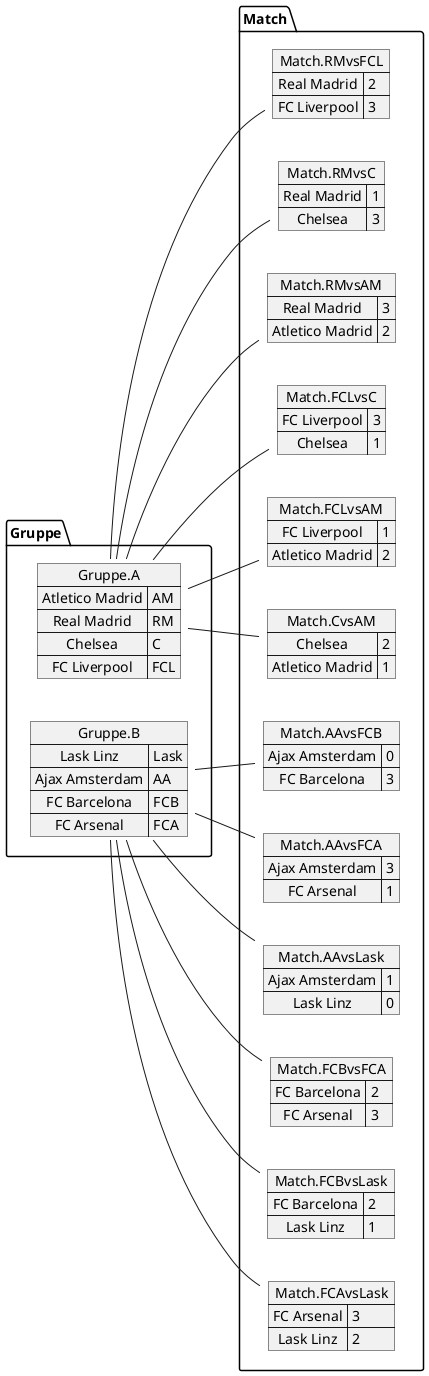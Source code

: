 @startuml TestGPTournament2.png
left to right direction

map Gruppe.A {
Atletico Madrid=>AM
Real Madrid=>RM
Chelsea=>C
FC Liverpool=>FCL
}

map Gruppe.B {
Lask Linz=>Lask
Ajax Amsterdam=>AA
FC Barcelona=>FCB
FC Arsenal=>FCA
}
map Match.RMvsFCL {
Real Madrid => 2
FC Liverpool => 3
}

map Match.RMvsC {
Real Madrid => 1
Chelsea => 3
}

map Match.RMvsAM {
Real Madrid => 3
Atletico Madrid => 2
}

map Match.FCLvsC {
FC Liverpool => 3
Chelsea => 1
}

map Match.FCLvsAM {
FC Liverpool => 1
Atletico Madrid => 2
}

map Match.CvsAM {
Chelsea => 2
Atletico Madrid => 1
}
map Match.AAvsFCB {
Ajax Amsterdam => 0
FC Barcelona => 3
}

map Match.AAvsFCA {
Ajax Amsterdam => 3
FC Arsenal => 1
}

map Match.AAvsLask {
Ajax Amsterdam => 1
Lask Linz => 0
}

map Match.FCBvsFCA {
FC Barcelona => 2
FC Arsenal => 3
}

map Match.FCBvsLask {
FC Barcelona => 2
Lask Linz => 1
}

map Match.FCAvsLask {
FC Arsenal => 3
Lask Linz => 2
}
Gruppe.A -- Match.RMvsFCL
Gruppe.A -- Match.RMvsC
Gruppe.A -- Match.RMvsAM
Gruppe.A -- Match.FCLvsC
Gruppe.A -- Match.FCLvsAM
Gruppe.A -- Match.CvsAM
Gruppe.B -- Match.AAvsFCB
Gruppe.B -- Match.AAvsFCA
Gruppe.B -- Match.AAvsLask
Gruppe.B -- Match.FCBvsFCA
Gruppe.B -- Match.FCBvsLask
Gruppe.B -- Match.FCAvsLask

@enduml
